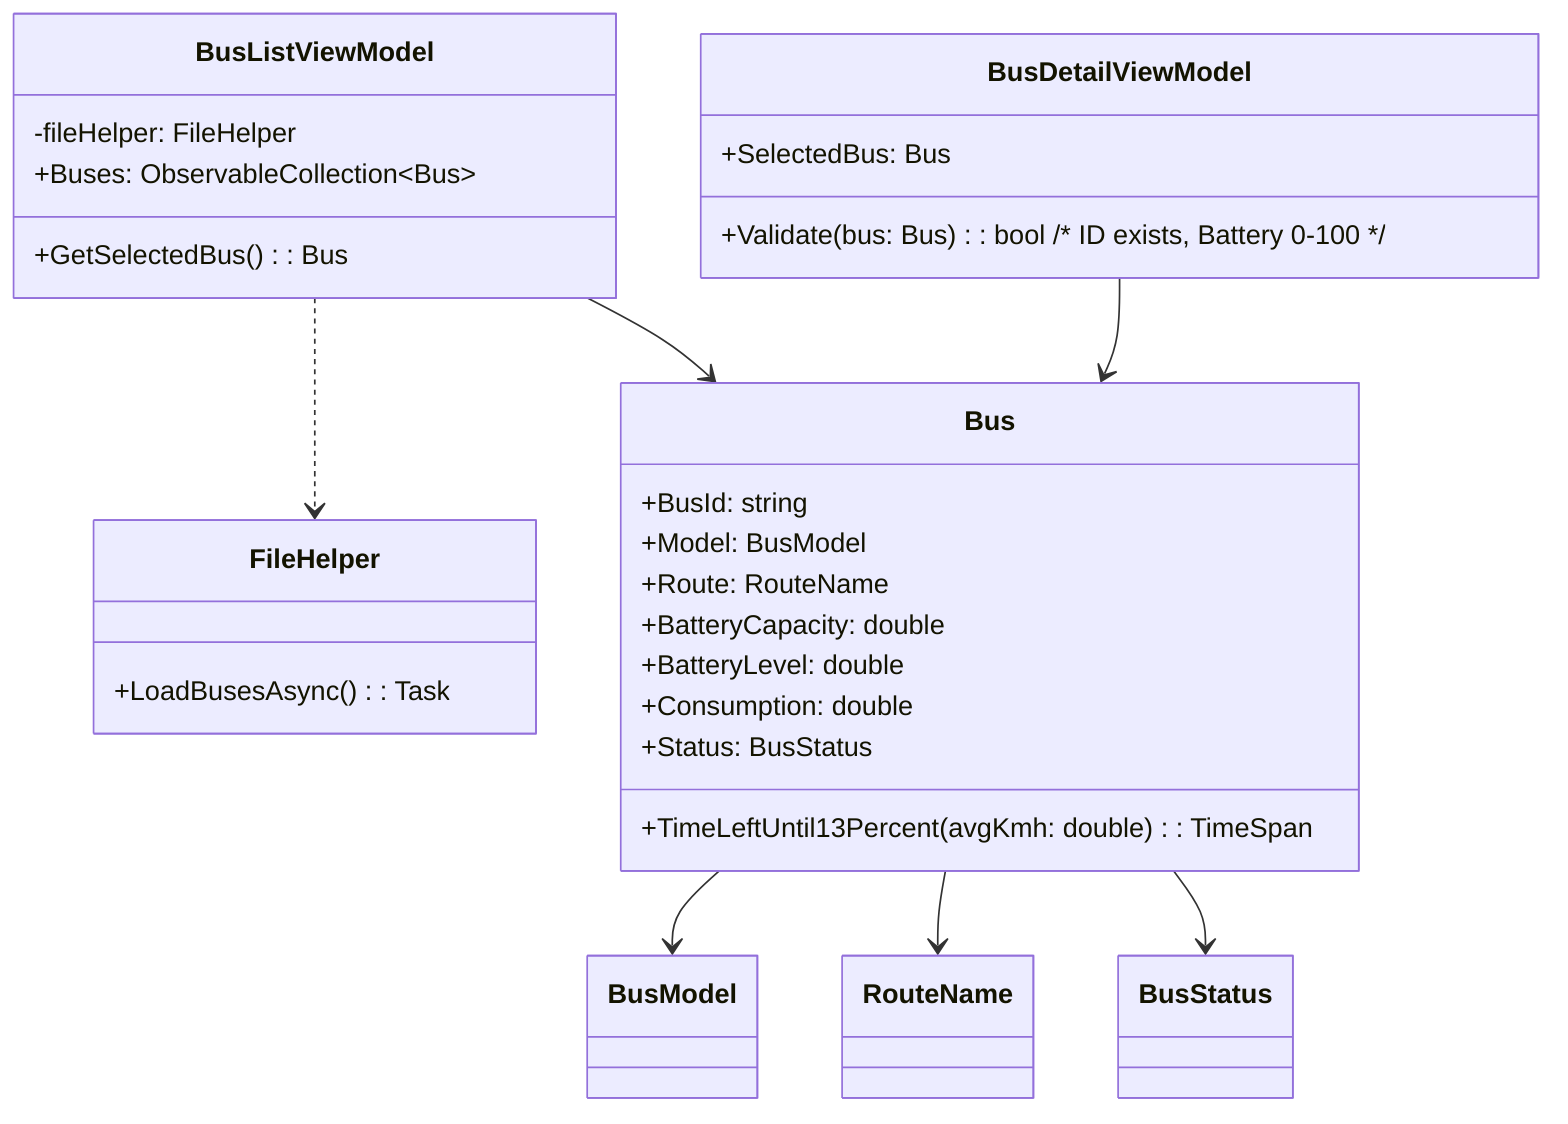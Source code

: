 classDiagram
%% ---------- DOMAIN ----------
class Bus {
    +BusId: string
    +Model: BusModel
    +Route: RouteName
    +BatteryCapacity: double
    +BatteryLevel: double
    +Consumption: double
    +Status: BusStatus
    +TimeLeftUntil13Percent(avgKmh: double): TimeSpan
}

Bus --> BusModel
Bus --> RouteName
Bus --> BusStatus

%% ---------- PERSISTENCE ----------
class FileHelper {
    +LoadBusesAsync(): Task<List~Bus~>
}

%% ---------- VIEW-MODELS ----------
class BusListViewModel {
    -fileHelper: FileHelper
    +Buses: ObservableCollection~Bus~
    +GetSelectedBus(): Bus
}

class BusDetailViewModel {
    +SelectedBus: Bus
    +Validate(bus: Bus): bool         /* ID exists, Battery 0-100 */
}

BusListViewModel ..> FileHelper
BusListViewModel --> Bus
BusDetailViewModel --> Bus
